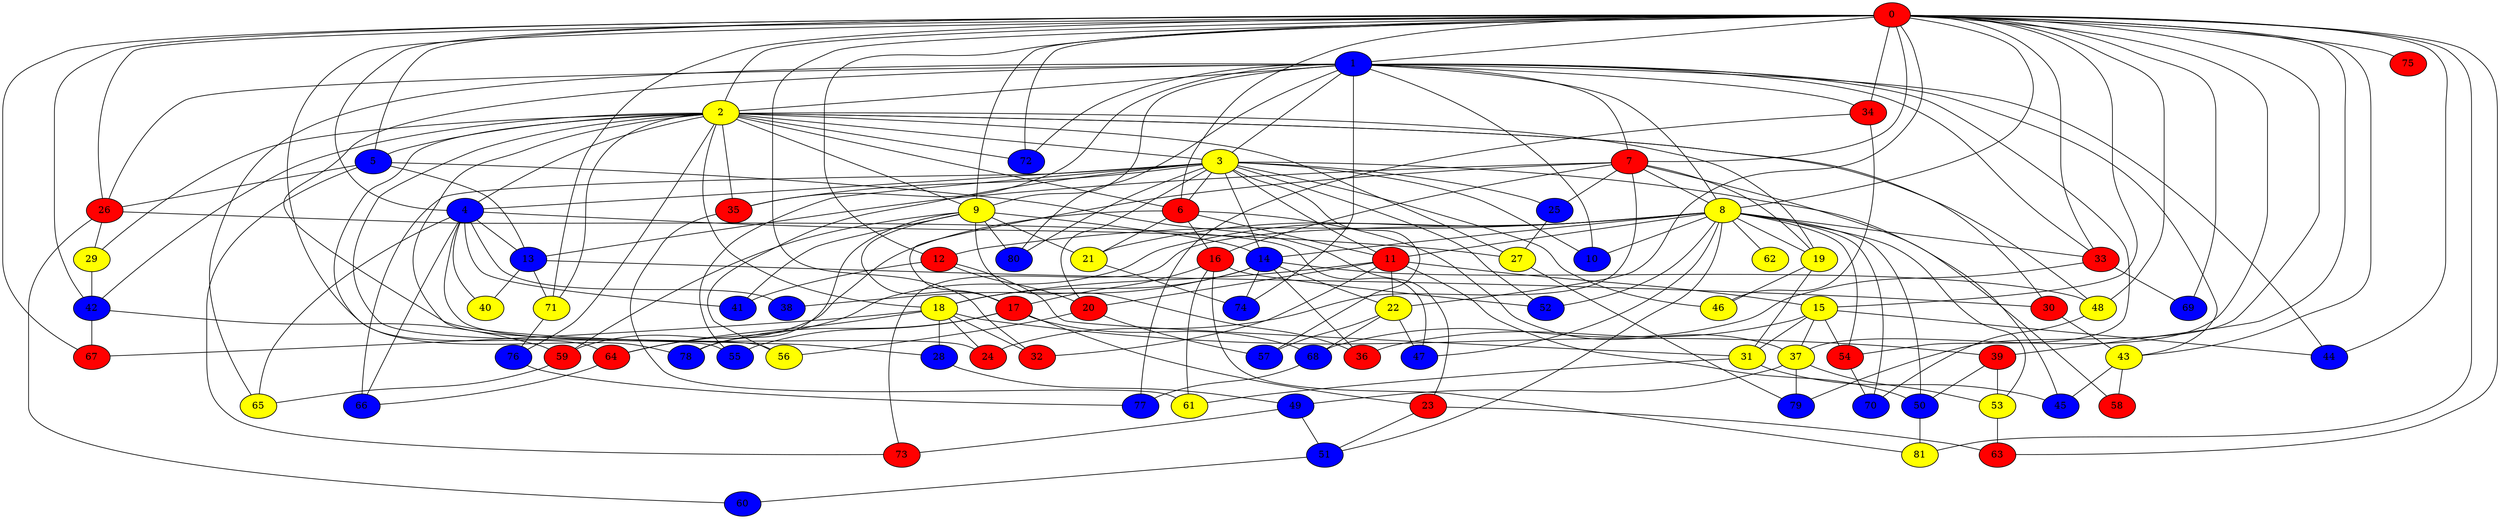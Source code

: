 graph {
0 [style = filled fillcolor = red];
1 [style = filled fillcolor = blue];
2 [style = filled fillcolor = yellow];
3 [style = filled fillcolor = yellow];
4 [style = filled fillcolor = blue];
5 [style = filled fillcolor = blue];
6 [style = filled fillcolor = red];
7 [style = filled fillcolor = red];
8 [style = filled fillcolor = yellow];
9 [style = filled fillcolor = yellow];
10 [style = filled fillcolor = blue];
11 [style = filled fillcolor = red];
12 [style = filled fillcolor = red];
13 [style = filled fillcolor = blue];
14 [style = filled fillcolor = blue];
15 [style = filled fillcolor = yellow];
16 [style = filled fillcolor = red];
17 [style = filled fillcolor = red];
18 [style = filled fillcolor = yellow];
19 [style = filled fillcolor = yellow];
20 [style = filled fillcolor = red];
21 [style = filled fillcolor = yellow];
22 [style = filled fillcolor = yellow];
23 [style = filled fillcolor = red];
24 [style = filled fillcolor = red];
25 [style = filled fillcolor = blue];
26 [style = filled fillcolor = red];
27 [style = filled fillcolor = yellow];
28 [style = filled fillcolor = blue];
29 [style = filled fillcolor = yellow];
30 [style = filled fillcolor = red];
31 [style = filled fillcolor = yellow];
32 [style = filled fillcolor = red];
33 [style = filled fillcolor = red];
34 [style = filled fillcolor = red];
35 [style = filled fillcolor = red];
36 [style = filled fillcolor = red];
37 [style = filled fillcolor = yellow];
38 [style = filled fillcolor = blue];
39 [style = filled fillcolor = red];
40 [style = filled fillcolor = yellow];
41 [style = filled fillcolor = blue];
42 [style = filled fillcolor = blue];
43 [style = filled fillcolor = yellow];
44 [style = filled fillcolor = blue];
45 [style = filled fillcolor = blue];
46 [style = filled fillcolor = yellow];
47 [style = filled fillcolor = blue];
48 [style = filled fillcolor = yellow];
49 [style = filled fillcolor = blue];
50 [style = filled fillcolor = blue];
51 [style = filled fillcolor = blue];
52 [style = filled fillcolor = blue];
53 [style = filled fillcolor = yellow];
54 [style = filled fillcolor = red];
55 [style = filled fillcolor = blue];
56 [style = filled fillcolor = yellow];
57 [style = filled fillcolor = blue];
58 [style = filled fillcolor = red];
59 [style = filled fillcolor = red];
60 [style = filled fillcolor = blue];
61 [style = filled fillcolor = yellow];
62 [style = filled fillcolor = yellow];
63 [style = filled fillcolor = red];
64 [style = filled fillcolor = red];
65 [style = filled fillcolor = yellow];
66 [style = filled fillcolor = blue];
67 [style = filled fillcolor = red];
68 [style = filled fillcolor = blue];
69 [style = filled fillcolor = blue];
70 [style = filled fillcolor = blue];
71 [style = filled fillcolor = yellow];
72 [style = filled fillcolor = blue];
73 [style = filled fillcolor = red];
74 [style = filled fillcolor = blue];
75 [style = filled fillcolor = red];
76 [style = filled fillcolor = blue];
77 [style = filled fillcolor = blue];
78 [style = filled fillcolor = blue];
79 [style = filled fillcolor = blue];
80 [style = filled fillcolor = blue];
81 [style = filled fillcolor = yellow];
0 -- 5;
0 -- 4;
0 -- 2;
0 -- 1;
0 -- 6;
0 -- 7;
0 -- 8;
0 -- 9;
0 -- 12;
0 -- 15;
0 -- 22;
0 -- 26;
0 -- 32;
0 -- 33;
0 -- 34;
0 -- 37;
0 -- 39;
0 -- 42;
0 -- 43;
0 -- 44;
0 -- 48;
0 -- 63;
0 -- 67;
0 -- 69;
0 -- 71;
0 -- 72;
0 -- 75;
0 -- 78;
0 -- 79;
0 -- 81;
1 -- 2;
1 -- 3;
1 -- 7;
1 -- 8;
1 -- 9;
1 -- 10;
1 -- 26;
1 -- 28;
1 -- 33;
1 -- 34;
1 -- 35;
1 -- 43;
1 -- 44;
1 -- 54;
1 -- 65;
1 -- 72;
1 -- 74;
1 -- 80;
2 -- 3;
2 -- 4;
2 -- 5;
2 -- 6;
2 -- 9;
2 -- 18;
2 -- 19;
2 -- 27;
2 -- 29;
2 -- 30;
2 -- 35;
2 -- 42;
2 -- 48;
2 -- 55;
2 -- 56;
2 -- 64;
2 -- 71;
2 -- 72;
2 -- 76;
3 -- 4;
3 -- 6;
3 -- 10;
3 -- 11;
3 -- 14;
3 -- 20;
3 -- 25;
3 -- 35;
3 -- 46;
3 -- 52;
3 -- 55;
3 -- 56;
3 -- 57;
3 -- 58;
3 -- 66;
3 -- 80;
4 -- 13;
4 -- 24;
4 -- 27;
4 -- 38;
4 -- 40;
4 -- 41;
4 -- 65;
4 -- 66;
5 -- 13;
5 -- 23;
5 -- 26;
5 -- 73;
6 -- 11;
6 -- 16;
6 -- 21;
6 -- 37;
6 -- 59;
7 -- 8;
7 -- 13;
7 -- 16;
7 -- 17;
7 -- 19;
7 -- 24;
7 -- 25;
7 -- 45;
8 -- 10;
8 -- 11;
8 -- 12;
8 -- 14;
8 -- 19;
8 -- 21;
8 -- 33;
8 -- 47;
8 -- 50;
8 -- 51;
8 -- 52;
8 -- 53;
8 -- 54;
8 -- 62;
8 -- 64;
8 -- 70;
8 -- 73;
9 -- 14;
9 -- 17;
9 -- 21;
9 -- 36;
9 -- 41;
9 -- 59;
9 -- 78;
9 -- 80;
11 -- 15;
11 -- 18;
11 -- 20;
11 -- 22;
11 -- 32;
11 -- 50;
12 -- 20;
12 -- 31;
12 -- 41;
13 -- 30;
13 -- 40;
13 -- 71;
14 -- 18;
14 -- 22;
14 -- 36;
14 -- 38;
14 -- 48;
14 -- 74;
15 -- 31;
15 -- 36;
15 -- 37;
15 -- 44;
15 -- 54;
16 -- 17;
16 -- 52;
16 -- 61;
16 -- 81;
17 -- 23;
17 -- 55;
17 -- 68;
17 -- 78;
18 -- 24;
18 -- 28;
18 -- 32;
18 -- 39;
18 -- 64;
18 -- 67;
19 -- 31;
19 -- 46;
20 -- 56;
20 -- 57;
21 -- 74;
22 -- 47;
22 -- 57;
22 -- 68;
23 -- 51;
23 -- 63;
25 -- 27;
26 -- 29;
26 -- 47;
26 -- 60;
27 -- 79;
28 -- 49;
29 -- 42;
30 -- 43;
31 -- 45;
31 -- 61;
33 -- 68;
33 -- 69;
34 -- 46;
34 -- 77;
35 -- 61;
37 -- 49;
37 -- 53;
37 -- 79;
39 -- 50;
39 -- 53;
42 -- 59;
42 -- 67;
43 -- 45;
43 -- 58;
48 -- 70;
49 -- 51;
49 -- 73;
50 -- 81;
51 -- 60;
53 -- 63;
54 -- 70;
59 -- 65;
64 -- 66;
68 -- 77;
71 -- 76;
76 -- 77;
}
